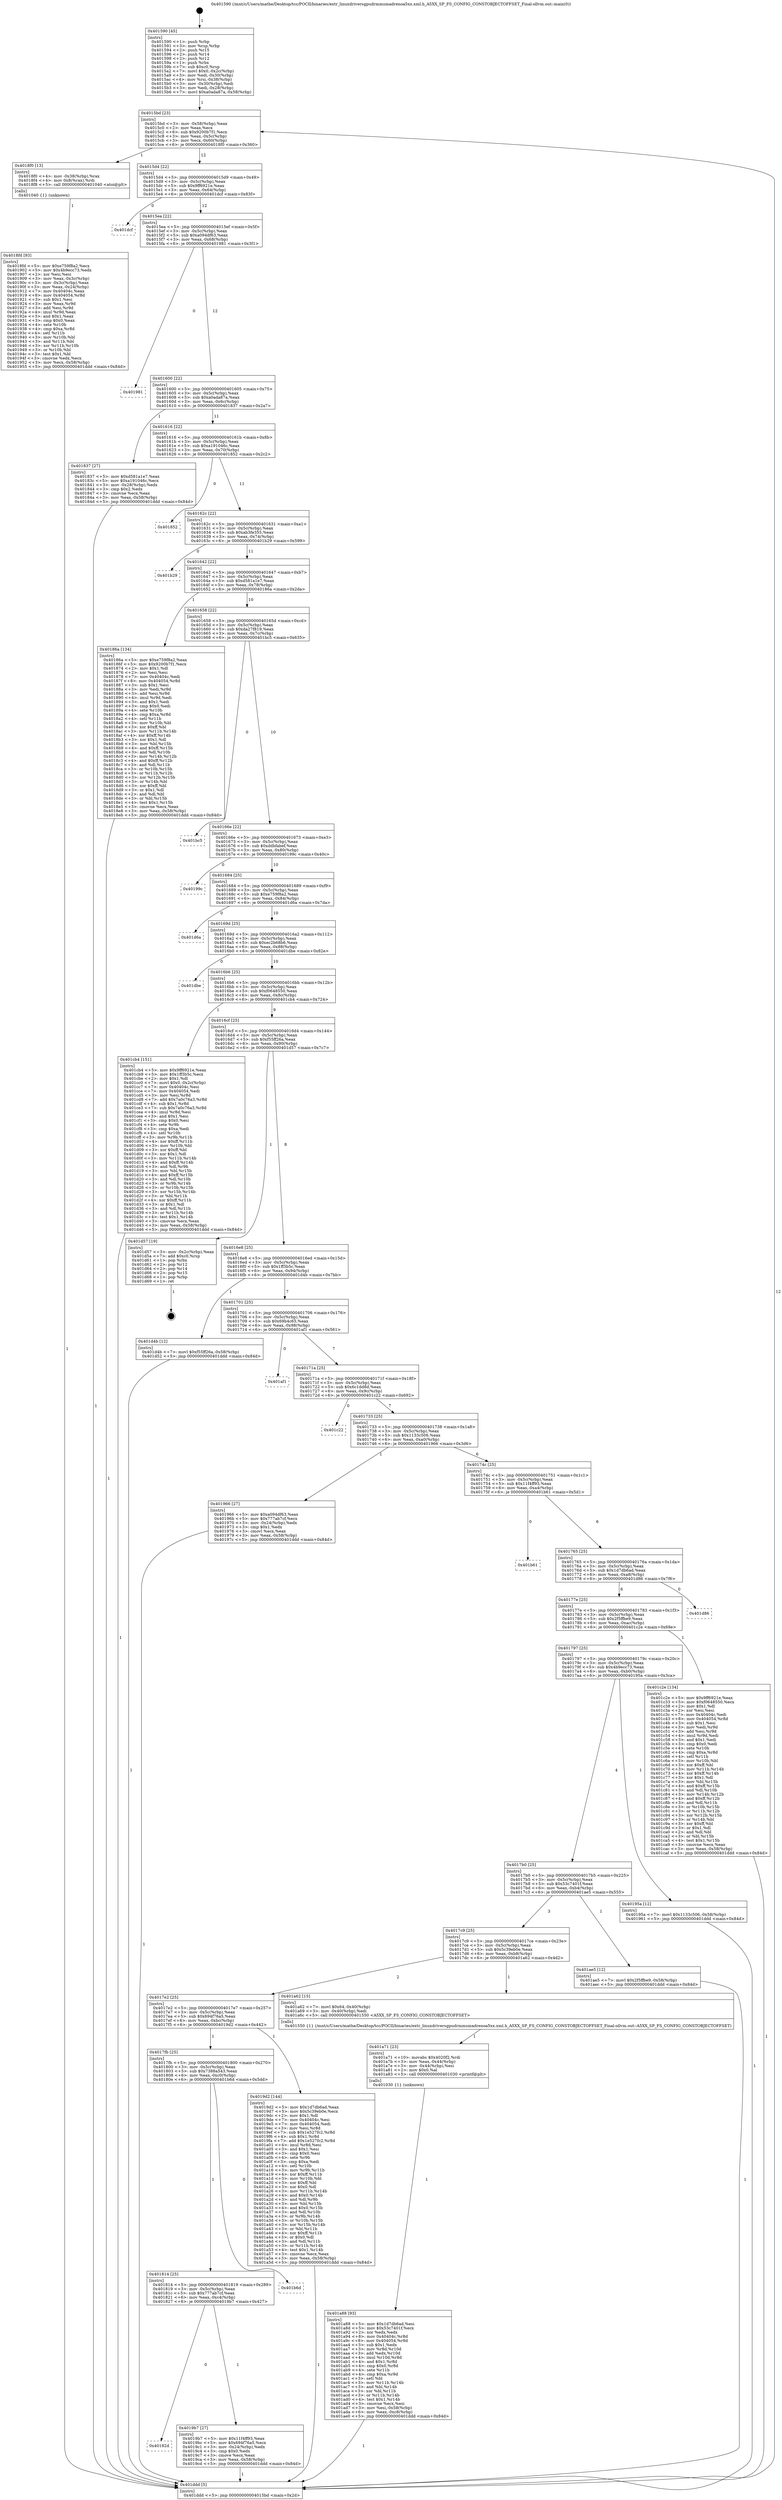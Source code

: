 digraph "0x401590" {
  label = "0x401590 (/mnt/c/Users/mathe/Desktop/tcc/POCII/binaries/extr_linuxdriversgpudrmmsmadrenoa5xx.xml.h_A5XX_SP_FS_CONFIG_CONSTOBJECTOFFSET_Final-ollvm.out::main(0))"
  labelloc = "t"
  node[shape=record]

  Entry [label="",width=0.3,height=0.3,shape=circle,fillcolor=black,style=filled]
  "0x4015bd" [label="{
     0x4015bd [23]\l
     | [instrs]\l
     &nbsp;&nbsp;0x4015bd \<+3\>: mov -0x58(%rbp),%eax\l
     &nbsp;&nbsp;0x4015c0 \<+2\>: mov %eax,%ecx\l
     &nbsp;&nbsp;0x4015c2 \<+6\>: sub $0x9200b7f1,%ecx\l
     &nbsp;&nbsp;0x4015c8 \<+3\>: mov %eax,-0x5c(%rbp)\l
     &nbsp;&nbsp;0x4015cb \<+3\>: mov %ecx,-0x60(%rbp)\l
     &nbsp;&nbsp;0x4015ce \<+6\>: je 00000000004018f0 \<main+0x360\>\l
  }"]
  "0x4018f0" [label="{
     0x4018f0 [13]\l
     | [instrs]\l
     &nbsp;&nbsp;0x4018f0 \<+4\>: mov -0x38(%rbp),%rax\l
     &nbsp;&nbsp;0x4018f4 \<+4\>: mov 0x8(%rax),%rdi\l
     &nbsp;&nbsp;0x4018f8 \<+5\>: call 0000000000401040 \<atoi@plt\>\l
     | [calls]\l
     &nbsp;&nbsp;0x401040 \{1\} (unknown)\l
  }"]
  "0x4015d4" [label="{
     0x4015d4 [22]\l
     | [instrs]\l
     &nbsp;&nbsp;0x4015d4 \<+5\>: jmp 00000000004015d9 \<main+0x49\>\l
     &nbsp;&nbsp;0x4015d9 \<+3\>: mov -0x5c(%rbp),%eax\l
     &nbsp;&nbsp;0x4015dc \<+5\>: sub $0x9ff6921e,%eax\l
     &nbsp;&nbsp;0x4015e1 \<+3\>: mov %eax,-0x64(%rbp)\l
     &nbsp;&nbsp;0x4015e4 \<+6\>: je 0000000000401dcf \<main+0x83f\>\l
  }"]
  Exit [label="",width=0.3,height=0.3,shape=circle,fillcolor=black,style=filled,peripheries=2]
  "0x401dcf" [label="{
     0x401dcf\l
  }", style=dashed]
  "0x4015ea" [label="{
     0x4015ea [22]\l
     | [instrs]\l
     &nbsp;&nbsp;0x4015ea \<+5\>: jmp 00000000004015ef \<main+0x5f\>\l
     &nbsp;&nbsp;0x4015ef \<+3\>: mov -0x5c(%rbp),%eax\l
     &nbsp;&nbsp;0x4015f2 \<+5\>: sub $0xa094df63,%eax\l
     &nbsp;&nbsp;0x4015f7 \<+3\>: mov %eax,-0x68(%rbp)\l
     &nbsp;&nbsp;0x4015fa \<+6\>: je 0000000000401981 \<main+0x3f1\>\l
  }"]
  "0x401a88" [label="{
     0x401a88 [93]\l
     | [instrs]\l
     &nbsp;&nbsp;0x401a88 \<+5\>: mov $0x1d7db6ad,%esi\l
     &nbsp;&nbsp;0x401a8d \<+5\>: mov $0x53c7401f,%ecx\l
     &nbsp;&nbsp;0x401a92 \<+2\>: xor %edx,%edx\l
     &nbsp;&nbsp;0x401a94 \<+8\>: mov 0x40404c,%r8d\l
     &nbsp;&nbsp;0x401a9c \<+8\>: mov 0x404054,%r9d\l
     &nbsp;&nbsp;0x401aa4 \<+3\>: sub $0x1,%edx\l
     &nbsp;&nbsp;0x401aa7 \<+3\>: mov %r8d,%r10d\l
     &nbsp;&nbsp;0x401aaa \<+3\>: add %edx,%r10d\l
     &nbsp;&nbsp;0x401aad \<+4\>: imul %r10d,%r8d\l
     &nbsp;&nbsp;0x401ab1 \<+4\>: and $0x1,%r8d\l
     &nbsp;&nbsp;0x401ab5 \<+4\>: cmp $0x0,%r8d\l
     &nbsp;&nbsp;0x401ab9 \<+4\>: sete %r11b\l
     &nbsp;&nbsp;0x401abd \<+4\>: cmp $0xa,%r9d\l
     &nbsp;&nbsp;0x401ac1 \<+3\>: setl %bl\l
     &nbsp;&nbsp;0x401ac4 \<+3\>: mov %r11b,%r14b\l
     &nbsp;&nbsp;0x401ac7 \<+3\>: and %bl,%r14b\l
     &nbsp;&nbsp;0x401aca \<+3\>: xor %bl,%r11b\l
     &nbsp;&nbsp;0x401acd \<+3\>: or %r11b,%r14b\l
     &nbsp;&nbsp;0x401ad0 \<+4\>: test $0x1,%r14b\l
     &nbsp;&nbsp;0x401ad4 \<+3\>: cmovne %ecx,%esi\l
     &nbsp;&nbsp;0x401ad7 \<+3\>: mov %esi,-0x58(%rbp)\l
     &nbsp;&nbsp;0x401ada \<+6\>: mov %eax,-0xc8(%rbp)\l
     &nbsp;&nbsp;0x401ae0 \<+5\>: jmp 0000000000401ddd \<main+0x84d\>\l
  }"]
  "0x401981" [label="{
     0x401981\l
  }", style=dashed]
  "0x401600" [label="{
     0x401600 [22]\l
     | [instrs]\l
     &nbsp;&nbsp;0x401600 \<+5\>: jmp 0000000000401605 \<main+0x75\>\l
     &nbsp;&nbsp;0x401605 \<+3\>: mov -0x5c(%rbp),%eax\l
     &nbsp;&nbsp;0x401608 \<+5\>: sub $0xa0ada87a,%eax\l
     &nbsp;&nbsp;0x40160d \<+3\>: mov %eax,-0x6c(%rbp)\l
     &nbsp;&nbsp;0x401610 \<+6\>: je 0000000000401837 \<main+0x2a7\>\l
  }"]
  "0x401a71" [label="{
     0x401a71 [23]\l
     | [instrs]\l
     &nbsp;&nbsp;0x401a71 \<+10\>: movabs $0x4020f2,%rdi\l
     &nbsp;&nbsp;0x401a7b \<+3\>: mov %eax,-0x44(%rbp)\l
     &nbsp;&nbsp;0x401a7e \<+3\>: mov -0x44(%rbp),%esi\l
     &nbsp;&nbsp;0x401a81 \<+2\>: mov $0x0,%al\l
     &nbsp;&nbsp;0x401a83 \<+5\>: call 0000000000401030 \<printf@plt\>\l
     | [calls]\l
     &nbsp;&nbsp;0x401030 \{1\} (unknown)\l
  }"]
  "0x401837" [label="{
     0x401837 [27]\l
     | [instrs]\l
     &nbsp;&nbsp;0x401837 \<+5\>: mov $0xd581a1e7,%eax\l
     &nbsp;&nbsp;0x40183c \<+5\>: mov $0xa191046c,%ecx\l
     &nbsp;&nbsp;0x401841 \<+3\>: mov -0x28(%rbp),%edx\l
     &nbsp;&nbsp;0x401844 \<+3\>: cmp $0x2,%edx\l
     &nbsp;&nbsp;0x401847 \<+3\>: cmovne %ecx,%eax\l
     &nbsp;&nbsp;0x40184a \<+3\>: mov %eax,-0x58(%rbp)\l
     &nbsp;&nbsp;0x40184d \<+5\>: jmp 0000000000401ddd \<main+0x84d\>\l
  }"]
  "0x401616" [label="{
     0x401616 [22]\l
     | [instrs]\l
     &nbsp;&nbsp;0x401616 \<+5\>: jmp 000000000040161b \<main+0x8b\>\l
     &nbsp;&nbsp;0x40161b \<+3\>: mov -0x5c(%rbp),%eax\l
     &nbsp;&nbsp;0x40161e \<+5\>: sub $0xa191046c,%eax\l
     &nbsp;&nbsp;0x401623 \<+3\>: mov %eax,-0x70(%rbp)\l
     &nbsp;&nbsp;0x401626 \<+6\>: je 0000000000401852 \<main+0x2c2\>\l
  }"]
  "0x401ddd" [label="{
     0x401ddd [5]\l
     | [instrs]\l
     &nbsp;&nbsp;0x401ddd \<+5\>: jmp 00000000004015bd \<main+0x2d\>\l
  }"]
  "0x401590" [label="{
     0x401590 [45]\l
     | [instrs]\l
     &nbsp;&nbsp;0x401590 \<+1\>: push %rbp\l
     &nbsp;&nbsp;0x401591 \<+3\>: mov %rsp,%rbp\l
     &nbsp;&nbsp;0x401594 \<+2\>: push %r15\l
     &nbsp;&nbsp;0x401596 \<+2\>: push %r14\l
     &nbsp;&nbsp;0x401598 \<+2\>: push %r12\l
     &nbsp;&nbsp;0x40159a \<+1\>: push %rbx\l
     &nbsp;&nbsp;0x40159b \<+7\>: sub $0xc0,%rsp\l
     &nbsp;&nbsp;0x4015a2 \<+7\>: movl $0x0,-0x2c(%rbp)\l
     &nbsp;&nbsp;0x4015a9 \<+3\>: mov %edi,-0x30(%rbp)\l
     &nbsp;&nbsp;0x4015ac \<+4\>: mov %rsi,-0x38(%rbp)\l
     &nbsp;&nbsp;0x4015b0 \<+3\>: mov -0x30(%rbp),%edi\l
     &nbsp;&nbsp;0x4015b3 \<+3\>: mov %edi,-0x28(%rbp)\l
     &nbsp;&nbsp;0x4015b6 \<+7\>: movl $0xa0ada87a,-0x58(%rbp)\l
  }"]
  "0x40182d" [label="{
     0x40182d\l
  }", style=dashed]
  "0x401852" [label="{
     0x401852\l
  }", style=dashed]
  "0x40162c" [label="{
     0x40162c [22]\l
     | [instrs]\l
     &nbsp;&nbsp;0x40162c \<+5\>: jmp 0000000000401631 \<main+0xa1\>\l
     &nbsp;&nbsp;0x401631 \<+3\>: mov -0x5c(%rbp),%eax\l
     &nbsp;&nbsp;0x401634 \<+5\>: sub $0xab3fe355,%eax\l
     &nbsp;&nbsp;0x401639 \<+3\>: mov %eax,-0x74(%rbp)\l
     &nbsp;&nbsp;0x40163c \<+6\>: je 0000000000401b29 \<main+0x599\>\l
  }"]
  "0x4019b7" [label="{
     0x4019b7 [27]\l
     | [instrs]\l
     &nbsp;&nbsp;0x4019b7 \<+5\>: mov $0x11f4ff93,%eax\l
     &nbsp;&nbsp;0x4019bc \<+5\>: mov $0x694f76a5,%ecx\l
     &nbsp;&nbsp;0x4019c1 \<+3\>: mov -0x24(%rbp),%edx\l
     &nbsp;&nbsp;0x4019c4 \<+3\>: cmp $0x0,%edx\l
     &nbsp;&nbsp;0x4019c7 \<+3\>: cmove %ecx,%eax\l
     &nbsp;&nbsp;0x4019ca \<+3\>: mov %eax,-0x58(%rbp)\l
     &nbsp;&nbsp;0x4019cd \<+5\>: jmp 0000000000401ddd \<main+0x84d\>\l
  }"]
  "0x401b29" [label="{
     0x401b29\l
  }", style=dashed]
  "0x401642" [label="{
     0x401642 [22]\l
     | [instrs]\l
     &nbsp;&nbsp;0x401642 \<+5\>: jmp 0000000000401647 \<main+0xb7\>\l
     &nbsp;&nbsp;0x401647 \<+3\>: mov -0x5c(%rbp),%eax\l
     &nbsp;&nbsp;0x40164a \<+5\>: sub $0xd581a1e7,%eax\l
     &nbsp;&nbsp;0x40164f \<+3\>: mov %eax,-0x78(%rbp)\l
     &nbsp;&nbsp;0x401652 \<+6\>: je 000000000040186a \<main+0x2da\>\l
  }"]
  "0x401814" [label="{
     0x401814 [25]\l
     | [instrs]\l
     &nbsp;&nbsp;0x401814 \<+5\>: jmp 0000000000401819 \<main+0x289\>\l
     &nbsp;&nbsp;0x401819 \<+3\>: mov -0x5c(%rbp),%eax\l
     &nbsp;&nbsp;0x40181c \<+5\>: sub $0x777ab7cf,%eax\l
     &nbsp;&nbsp;0x401821 \<+6\>: mov %eax,-0xc4(%rbp)\l
     &nbsp;&nbsp;0x401827 \<+6\>: je 00000000004019b7 \<main+0x427\>\l
  }"]
  "0x40186a" [label="{
     0x40186a [134]\l
     | [instrs]\l
     &nbsp;&nbsp;0x40186a \<+5\>: mov $0xe759f8a2,%eax\l
     &nbsp;&nbsp;0x40186f \<+5\>: mov $0x9200b7f1,%ecx\l
     &nbsp;&nbsp;0x401874 \<+2\>: mov $0x1,%dl\l
     &nbsp;&nbsp;0x401876 \<+2\>: xor %esi,%esi\l
     &nbsp;&nbsp;0x401878 \<+7\>: mov 0x40404c,%edi\l
     &nbsp;&nbsp;0x40187f \<+8\>: mov 0x404054,%r8d\l
     &nbsp;&nbsp;0x401887 \<+3\>: sub $0x1,%esi\l
     &nbsp;&nbsp;0x40188a \<+3\>: mov %edi,%r9d\l
     &nbsp;&nbsp;0x40188d \<+3\>: add %esi,%r9d\l
     &nbsp;&nbsp;0x401890 \<+4\>: imul %r9d,%edi\l
     &nbsp;&nbsp;0x401894 \<+3\>: and $0x1,%edi\l
     &nbsp;&nbsp;0x401897 \<+3\>: cmp $0x0,%edi\l
     &nbsp;&nbsp;0x40189a \<+4\>: sete %r10b\l
     &nbsp;&nbsp;0x40189e \<+4\>: cmp $0xa,%r8d\l
     &nbsp;&nbsp;0x4018a2 \<+4\>: setl %r11b\l
     &nbsp;&nbsp;0x4018a6 \<+3\>: mov %r10b,%bl\l
     &nbsp;&nbsp;0x4018a9 \<+3\>: xor $0xff,%bl\l
     &nbsp;&nbsp;0x4018ac \<+3\>: mov %r11b,%r14b\l
     &nbsp;&nbsp;0x4018af \<+4\>: xor $0xff,%r14b\l
     &nbsp;&nbsp;0x4018b3 \<+3\>: xor $0x1,%dl\l
     &nbsp;&nbsp;0x4018b6 \<+3\>: mov %bl,%r15b\l
     &nbsp;&nbsp;0x4018b9 \<+4\>: and $0xff,%r15b\l
     &nbsp;&nbsp;0x4018bd \<+3\>: and %dl,%r10b\l
     &nbsp;&nbsp;0x4018c0 \<+3\>: mov %r14b,%r12b\l
     &nbsp;&nbsp;0x4018c3 \<+4\>: and $0xff,%r12b\l
     &nbsp;&nbsp;0x4018c7 \<+3\>: and %dl,%r11b\l
     &nbsp;&nbsp;0x4018ca \<+3\>: or %r10b,%r15b\l
     &nbsp;&nbsp;0x4018cd \<+3\>: or %r11b,%r12b\l
     &nbsp;&nbsp;0x4018d0 \<+3\>: xor %r12b,%r15b\l
     &nbsp;&nbsp;0x4018d3 \<+3\>: or %r14b,%bl\l
     &nbsp;&nbsp;0x4018d6 \<+3\>: xor $0xff,%bl\l
     &nbsp;&nbsp;0x4018d9 \<+3\>: or $0x1,%dl\l
     &nbsp;&nbsp;0x4018dc \<+2\>: and %dl,%bl\l
     &nbsp;&nbsp;0x4018de \<+3\>: or %bl,%r15b\l
     &nbsp;&nbsp;0x4018e1 \<+4\>: test $0x1,%r15b\l
     &nbsp;&nbsp;0x4018e5 \<+3\>: cmovne %ecx,%eax\l
     &nbsp;&nbsp;0x4018e8 \<+3\>: mov %eax,-0x58(%rbp)\l
     &nbsp;&nbsp;0x4018eb \<+5\>: jmp 0000000000401ddd \<main+0x84d\>\l
  }"]
  "0x401658" [label="{
     0x401658 [22]\l
     | [instrs]\l
     &nbsp;&nbsp;0x401658 \<+5\>: jmp 000000000040165d \<main+0xcd\>\l
     &nbsp;&nbsp;0x40165d \<+3\>: mov -0x5c(%rbp),%eax\l
     &nbsp;&nbsp;0x401660 \<+5\>: sub $0xda27f819,%eax\l
     &nbsp;&nbsp;0x401665 \<+3\>: mov %eax,-0x7c(%rbp)\l
     &nbsp;&nbsp;0x401668 \<+6\>: je 0000000000401bc5 \<main+0x635\>\l
  }"]
  "0x4018fd" [label="{
     0x4018fd [93]\l
     | [instrs]\l
     &nbsp;&nbsp;0x4018fd \<+5\>: mov $0xe759f8a2,%ecx\l
     &nbsp;&nbsp;0x401902 \<+5\>: mov $0x4b9ecc73,%edx\l
     &nbsp;&nbsp;0x401907 \<+2\>: xor %esi,%esi\l
     &nbsp;&nbsp;0x401909 \<+3\>: mov %eax,-0x3c(%rbp)\l
     &nbsp;&nbsp;0x40190c \<+3\>: mov -0x3c(%rbp),%eax\l
     &nbsp;&nbsp;0x40190f \<+3\>: mov %eax,-0x24(%rbp)\l
     &nbsp;&nbsp;0x401912 \<+7\>: mov 0x40404c,%eax\l
     &nbsp;&nbsp;0x401919 \<+8\>: mov 0x404054,%r8d\l
     &nbsp;&nbsp;0x401921 \<+3\>: sub $0x1,%esi\l
     &nbsp;&nbsp;0x401924 \<+3\>: mov %eax,%r9d\l
     &nbsp;&nbsp;0x401927 \<+3\>: add %esi,%r9d\l
     &nbsp;&nbsp;0x40192a \<+4\>: imul %r9d,%eax\l
     &nbsp;&nbsp;0x40192e \<+3\>: and $0x1,%eax\l
     &nbsp;&nbsp;0x401931 \<+3\>: cmp $0x0,%eax\l
     &nbsp;&nbsp;0x401934 \<+4\>: sete %r10b\l
     &nbsp;&nbsp;0x401938 \<+4\>: cmp $0xa,%r8d\l
     &nbsp;&nbsp;0x40193c \<+4\>: setl %r11b\l
     &nbsp;&nbsp;0x401940 \<+3\>: mov %r10b,%bl\l
     &nbsp;&nbsp;0x401943 \<+3\>: and %r11b,%bl\l
     &nbsp;&nbsp;0x401946 \<+3\>: xor %r11b,%r10b\l
     &nbsp;&nbsp;0x401949 \<+3\>: or %r10b,%bl\l
     &nbsp;&nbsp;0x40194c \<+3\>: test $0x1,%bl\l
     &nbsp;&nbsp;0x40194f \<+3\>: cmovne %edx,%ecx\l
     &nbsp;&nbsp;0x401952 \<+3\>: mov %ecx,-0x58(%rbp)\l
     &nbsp;&nbsp;0x401955 \<+5\>: jmp 0000000000401ddd \<main+0x84d\>\l
  }"]
  "0x401b6d" [label="{
     0x401b6d\l
  }", style=dashed]
  "0x401bc5" [label="{
     0x401bc5\l
  }", style=dashed]
  "0x40166e" [label="{
     0x40166e [22]\l
     | [instrs]\l
     &nbsp;&nbsp;0x40166e \<+5\>: jmp 0000000000401673 \<main+0xe3\>\l
     &nbsp;&nbsp;0x401673 \<+3\>: mov -0x5c(%rbp),%eax\l
     &nbsp;&nbsp;0x401676 \<+5\>: sub $0xddbfabef,%eax\l
     &nbsp;&nbsp;0x40167b \<+3\>: mov %eax,-0x80(%rbp)\l
     &nbsp;&nbsp;0x40167e \<+6\>: je 000000000040199c \<main+0x40c\>\l
  }"]
  "0x4017fb" [label="{
     0x4017fb [25]\l
     | [instrs]\l
     &nbsp;&nbsp;0x4017fb \<+5\>: jmp 0000000000401800 \<main+0x270\>\l
     &nbsp;&nbsp;0x401800 \<+3\>: mov -0x5c(%rbp),%eax\l
     &nbsp;&nbsp;0x401803 \<+5\>: sub $0x7388a543,%eax\l
     &nbsp;&nbsp;0x401808 \<+6\>: mov %eax,-0xc0(%rbp)\l
     &nbsp;&nbsp;0x40180e \<+6\>: je 0000000000401b6d \<main+0x5dd\>\l
  }"]
  "0x40199c" [label="{
     0x40199c\l
  }", style=dashed]
  "0x401684" [label="{
     0x401684 [25]\l
     | [instrs]\l
     &nbsp;&nbsp;0x401684 \<+5\>: jmp 0000000000401689 \<main+0xf9\>\l
     &nbsp;&nbsp;0x401689 \<+3\>: mov -0x5c(%rbp),%eax\l
     &nbsp;&nbsp;0x40168c \<+5\>: sub $0xe759f8a2,%eax\l
     &nbsp;&nbsp;0x401691 \<+6\>: mov %eax,-0x84(%rbp)\l
     &nbsp;&nbsp;0x401697 \<+6\>: je 0000000000401d6a \<main+0x7da\>\l
  }"]
  "0x4019d2" [label="{
     0x4019d2 [144]\l
     | [instrs]\l
     &nbsp;&nbsp;0x4019d2 \<+5\>: mov $0x1d7db6ad,%eax\l
     &nbsp;&nbsp;0x4019d7 \<+5\>: mov $0x5c39eb0e,%ecx\l
     &nbsp;&nbsp;0x4019dc \<+2\>: mov $0x1,%dl\l
     &nbsp;&nbsp;0x4019de \<+7\>: mov 0x40404c,%esi\l
     &nbsp;&nbsp;0x4019e5 \<+7\>: mov 0x404054,%edi\l
     &nbsp;&nbsp;0x4019ec \<+3\>: mov %esi,%r8d\l
     &nbsp;&nbsp;0x4019ef \<+7\>: sub $0x1e527fc2,%r8d\l
     &nbsp;&nbsp;0x4019f6 \<+4\>: sub $0x1,%r8d\l
     &nbsp;&nbsp;0x4019fa \<+7\>: add $0x1e527fc2,%r8d\l
     &nbsp;&nbsp;0x401a01 \<+4\>: imul %r8d,%esi\l
     &nbsp;&nbsp;0x401a05 \<+3\>: and $0x1,%esi\l
     &nbsp;&nbsp;0x401a08 \<+3\>: cmp $0x0,%esi\l
     &nbsp;&nbsp;0x401a0b \<+4\>: sete %r9b\l
     &nbsp;&nbsp;0x401a0f \<+3\>: cmp $0xa,%edi\l
     &nbsp;&nbsp;0x401a12 \<+4\>: setl %r10b\l
     &nbsp;&nbsp;0x401a16 \<+3\>: mov %r9b,%r11b\l
     &nbsp;&nbsp;0x401a19 \<+4\>: xor $0xff,%r11b\l
     &nbsp;&nbsp;0x401a1d \<+3\>: mov %r10b,%bl\l
     &nbsp;&nbsp;0x401a20 \<+3\>: xor $0xff,%bl\l
     &nbsp;&nbsp;0x401a23 \<+3\>: xor $0x0,%dl\l
     &nbsp;&nbsp;0x401a26 \<+3\>: mov %r11b,%r14b\l
     &nbsp;&nbsp;0x401a29 \<+4\>: and $0x0,%r14b\l
     &nbsp;&nbsp;0x401a2d \<+3\>: and %dl,%r9b\l
     &nbsp;&nbsp;0x401a30 \<+3\>: mov %bl,%r15b\l
     &nbsp;&nbsp;0x401a33 \<+4\>: and $0x0,%r15b\l
     &nbsp;&nbsp;0x401a37 \<+3\>: and %dl,%r10b\l
     &nbsp;&nbsp;0x401a3a \<+3\>: or %r9b,%r14b\l
     &nbsp;&nbsp;0x401a3d \<+3\>: or %r10b,%r15b\l
     &nbsp;&nbsp;0x401a40 \<+3\>: xor %r15b,%r14b\l
     &nbsp;&nbsp;0x401a43 \<+3\>: or %bl,%r11b\l
     &nbsp;&nbsp;0x401a46 \<+4\>: xor $0xff,%r11b\l
     &nbsp;&nbsp;0x401a4a \<+3\>: or $0x0,%dl\l
     &nbsp;&nbsp;0x401a4d \<+3\>: and %dl,%r11b\l
     &nbsp;&nbsp;0x401a50 \<+3\>: or %r11b,%r14b\l
     &nbsp;&nbsp;0x401a53 \<+4\>: test $0x1,%r14b\l
     &nbsp;&nbsp;0x401a57 \<+3\>: cmovne %ecx,%eax\l
     &nbsp;&nbsp;0x401a5a \<+3\>: mov %eax,-0x58(%rbp)\l
     &nbsp;&nbsp;0x401a5d \<+5\>: jmp 0000000000401ddd \<main+0x84d\>\l
  }"]
  "0x401d6a" [label="{
     0x401d6a\l
  }", style=dashed]
  "0x40169d" [label="{
     0x40169d [25]\l
     | [instrs]\l
     &nbsp;&nbsp;0x40169d \<+5\>: jmp 00000000004016a2 \<main+0x112\>\l
     &nbsp;&nbsp;0x4016a2 \<+3\>: mov -0x5c(%rbp),%eax\l
     &nbsp;&nbsp;0x4016a5 \<+5\>: sub $0xec2b68b6,%eax\l
     &nbsp;&nbsp;0x4016aa \<+6\>: mov %eax,-0x88(%rbp)\l
     &nbsp;&nbsp;0x4016b0 \<+6\>: je 0000000000401dbe \<main+0x82e\>\l
  }"]
  "0x4017e2" [label="{
     0x4017e2 [25]\l
     | [instrs]\l
     &nbsp;&nbsp;0x4017e2 \<+5\>: jmp 00000000004017e7 \<main+0x257\>\l
     &nbsp;&nbsp;0x4017e7 \<+3\>: mov -0x5c(%rbp),%eax\l
     &nbsp;&nbsp;0x4017ea \<+5\>: sub $0x694f76a5,%eax\l
     &nbsp;&nbsp;0x4017ef \<+6\>: mov %eax,-0xbc(%rbp)\l
     &nbsp;&nbsp;0x4017f5 \<+6\>: je 00000000004019d2 \<main+0x442\>\l
  }"]
  "0x401dbe" [label="{
     0x401dbe\l
  }", style=dashed]
  "0x4016b6" [label="{
     0x4016b6 [25]\l
     | [instrs]\l
     &nbsp;&nbsp;0x4016b6 \<+5\>: jmp 00000000004016bb \<main+0x12b\>\l
     &nbsp;&nbsp;0x4016bb \<+3\>: mov -0x5c(%rbp),%eax\l
     &nbsp;&nbsp;0x4016be \<+5\>: sub $0xf0648550,%eax\l
     &nbsp;&nbsp;0x4016c3 \<+6\>: mov %eax,-0x8c(%rbp)\l
     &nbsp;&nbsp;0x4016c9 \<+6\>: je 0000000000401cb4 \<main+0x724\>\l
  }"]
  "0x401a62" [label="{
     0x401a62 [15]\l
     | [instrs]\l
     &nbsp;&nbsp;0x401a62 \<+7\>: movl $0x64,-0x40(%rbp)\l
     &nbsp;&nbsp;0x401a69 \<+3\>: mov -0x40(%rbp),%edi\l
     &nbsp;&nbsp;0x401a6c \<+5\>: call 0000000000401550 \<A5XX_SP_FS_CONFIG_CONSTOBJECTOFFSET\>\l
     | [calls]\l
     &nbsp;&nbsp;0x401550 \{1\} (/mnt/c/Users/mathe/Desktop/tcc/POCII/binaries/extr_linuxdriversgpudrmmsmadrenoa5xx.xml.h_A5XX_SP_FS_CONFIG_CONSTOBJECTOFFSET_Final-ollvm.out::A5XX_SP_FS_CONFIG_CONSTOBJECTOFFSET)\l
  }"]
  "0x401cb4" [label="{
     0x401cb4 [151]\l
     | [instrs]\l
     &nbsp;&nbsp;0x401cb4 \<+5\>: mov $0x9ff6921e,%eax\l
     &nbsp;&nbsp;0x401cb9 \<+5\>: mov $0x1ff3b5c,%ecx\l
     &nbsp;&nbsp;0x401cbe \<+2\>: mov $0x1,%dl\l
     &nbsp;&nbsp;0x401cc0 \<+7\>: movl $0x0,-0x2c(%rbp)\l
     &nbsp;&nbsp;0x401cc7 \<+7\>: mov 0x40404c,%esi\l
     &nbsp;&nbsp;0x401cce \<+7\>: mov 0x404054,%edi\l
     &nbsp;&nbsp;0x401cd5 \<+3\>: mov %esi,%r8d\l
     &nbsp;&nbsp;0x401cd8 \<+7\>: add $0x7a0c76a3,%r8d\l
     &nbsp;&nbsp;0x401cdf \<+4\>: sub $0x1,%r8d\l
     &nbsp;&nbsp;0x401ce3 \<+7\>: sub $0x7a0c76a3,%r8d\l
     &nbsp;&nbsp;0x401cea \<+4\>: imul %r8d,%esi\l
     &nbsp;&nbsp;0x401cee \<+3\>: and $0x1,%esi\l
     &nbsp;&nbsp;0x401cf1 \<+3\>: cmp $0x0,%esi\l
     &nbsp;&nbsp;0x401cf4 \<+4\>: sete %r9b\l
     &nbsp;&nbsp;0x401cf8 \<+3\>: cmp $0xa,%edi\l
     &nbsp;&nbsp;0x401cfb \<+4\>: setl %r10b\l
     &nbsp;&nbsp;0x401cff \<+3\>: mov %r9b,%r11b\l
     &nbsp;&nbsp;0x401d02 \<+4\>: xor $0xff,%r11b\l
     &nbsp;&nbsp;0x401d06 \<+3\>: mov %r10b,%bl\l
     &nbsp;&nbsp;0x401d09 \<+3\>: xor $0xff,%bl\l
     &nbsp;&nbsp;0x401d0c \<+3\>: xor $0x1,%dl\l
     &nbsp;&nbsp;0x401d0f \<+3\>: mov %r11b,%r14b\l
     &nbsp;&nbsp;0x401d12 \<+4\>: and $0xff,%r14b\l
     &nbsp;&nbsp;0x401d16 \<+3\>: and %dl,%r9b\l
     &nbsp;&nbsp;0x401d19 \<+3\>: mov %bl,%r15b\l
     &nbsp;&nbsp;0x401d1c \<+4\>: and $0xff,%r15b\l
     &nbsp;&nbsp;0x401d20 \<+3\>: and %dl,%r10b\l
     &nbsp;&nbsp;0x401d23 \<+3\>: or %r9b,%r14b\l
     &nbsp;&nbsp;0x401d26 \<+3\>: or %r10b,%r15b\l
     &nbsp;&nbsp;0x401d29 \<+3\>: xor %r15b,%r14b\l
     &nbsp;&nbsp;0x401d2c \<+3\>: or %bl,%r11b\l
     &nbsp;&nbsp;0x401d2f \<+4\>: xor $0xff,%r11b\l
     &nbsp;&nbsp;0x401d33 \<+3\>: or $0x1,%dl\l
     &nbsp;&nbsp;0x401d36 \<+3\>: and %dl,%r11b\l
     &nbsp;&nbsp;0x401d39 \<+3\>: or %r11b,%r14b\l
     &nbsp;&nbsp;0x401d3c \<+4\>: test $0x1,%r14b\l
     &nbsp;&nbsp;0x401d40 \<+3\>: cmovne %ecx,%eax\l
     &nbsp;&nbsp;0x401d43 \<+3\>: mov %eax,-0x58(%rbp)\l
     &nbsp;&nbsp;0x401d46 \<+5\>: jmp 0000000000401ddd \<main+0x84d\>\l
  }"]
  "0x4016cf" [label="{
     0x4016cf [25]\l
     | [instrs]\l
     &nbsp;&nbsp;0x4016cf \<+5\>: jmp 00000000004016d4 \<main+0x144\>\l
     &nbsp;&nbsp;0x4016d4 \<+3\>: mov -0x5c(%rbp),%eax\l
     &nbsp;&nbsp;0x4016d7 \<+5\>: sub $0xf55ff26a,%eax\l
     &nbsp;&nbsp;0x4016dc \<+6\>: mov %eax,-0x90(%rbp)\l
     &nbsp;&nbsp;0x4016e2 \<+6\>: je 0000000000401d57 \<main+0x7c7\>\l
  }"]
  "0x4017c9" [label="{
     0x4017c9 [25]\l
     | [instrs]\l
     &nbsp;&nbsp;0x4017c9 \<+5\>: jmp 00000000004017ce \<main+0x23e\>\l
     &nbsp;&nbsp;0x4017ce \<+3\>: mov -0x5c(%rbp),%eax\l
     &nbsp;&nbsp;0x4017d1 \<+5\>: sub $0x5c39eb0e,%eax\l
     &nbsp;&nbsp;0x4017d6 \<+6\>: mov %eax,-0xb8(%rbp)\l
     &nbsp;&nbsp;0x4017dc \<+6\>: je 0000000000401a62 \<main+0x4d2\>\l
  }"]
  "0x401d57" [label="{
     0x401d57 [19]\l
     | [instrs]\l
     &nbsp;&nbsp;0x401d57 \<+3\>: mov -0x2c(%rbp),%eax\l
     &nbsp;&nbsp;0x401d5a \<+7\>: add $0xc0,%rsp\l
     &nbsp;&nbsp;0x401d61 \<+1\>: pop %rbx\l
     &nbsp;&nbsp;0x401d62 \<+2\>: pop %r12\l
     &nbsp;&nbsp;0x401d64 \<+2\>: pop %r14\l
     &nbsp;&nbsp;0x401d66 \<+2\>: pop %r15\l
     &nbsp;&nbsp;0x401d68 \<+1\>: pop %rbp\l
     &nbsp;&nbsp;0x401d69 \<+1\>: ret\l
  }"]
  "0x4016e8" [label="{
     0x4016e8 [25]\l
     | [instrs]\l
     &nbsp;&nbsp;0x4016e8 \<+5\>: jmp 00000000004016ed \<main+0x15d\>\l
     &nbsp;&nbsp;0x4016ed \<+3\>: mov -0x5c(%rbp),%eax\l
     &nbsp;&nbsp;0x4016f0 \<+5\>: sub $0x1ff3b5c,%eax\l
     &nbsp;&nbsp;0x4016f5 \<+6\>: mov %eax,-0x94(%rbp)\l
     &nbsp;&nbsp;0x4016fb \<+6\>: je 0000000000401d4b \<main+0x7bb\>\l
  }"]
  "0x401ae5" [label="{
     0x401ae5 [12]\l
     | [instrs]\l
     &nbsp;&nbsp;0x401ae5 \<+7\>: movl $0x2f5ffbe9,-0x58(%rbp)\l
     &nbsp;&nbsp;0x401aec \<+5\>: jmp 0000000000401ddd \<main+0x84d\>\l
  }"]
  "0x401d4b" [label="{
     0x401d4b [12]\l
     | [instrs]\l
     &nbsp;&nbsp;0x401d4b \<+7\>: movl $0xf55ff26a,-0x58(%rbp)\l
     &nbsp;&nbsp;0x401d52 \<+5\>: jmp 0000000000401ddd \<main+0x84d\>\l
  }"]
  "0x401701" [label="{
     0x401701 [25]\l
     | [instrs]\l
     &nbsp;&nbsp;0x401701 \<+5\>: jmp 0000000000401706 \<main+0x176\>\l
     &nbsp;&nbsp;0x401706 \<+3\>: mov -0x5c(%rbp),%eax\l
     &nbsp;&nbsp;0x401709 \<+5\>: sub $0x69b4c65,%eax\l
     &nbsp;&nbsp;0x40170e \<+6\>: mov %eax,-0x98(%rbp)\l
     &nbsp;&nbsp;0x401714 \<+6\>: je 0000000000401af1 \<main+0x561\>\l
  }"]
  "0x4017b0" [label="{
     0x4017b0 [25]\l
     | [instrs]\l
     &nbsp;&nbsp;0x4017b0 \<+5\>: jmp 00000000004017b5 \<main+0x225\>\l
     &nbsp;&nbsp;0x4017b5 \<+3\>: mov -0x5c(%rbp),%eax\l
     &nbsp;&nbsp;0x4017b8 \<+5\>: sub $0x53c7401f,%eax\l
     &nbsp;&nbsp;0x4017bd \<+6\>: mov %eax,-0xb4(%rbp)\l
     &nbsp;&nbsp;0x4017c3 \<+6\>: je 0000000000401ae5 \<main+0x555\>\l
  }"]
  "0x401af1" [label="{
     0x401af1\l
  }", style=dashed]
  "0x40171a" [label="{
     0x40171a [25]\l
     | [instrs]\l
     &nbsp;&nbsp;0x40171a \<+5\>: jmp 000000000040171f \<main+0x18f\>\l
     &nbsp;&nbsp;0x40171f \<+3\>: mov -0x5c(%rbp),%eax\l
     &nbsp;&nbsp;0x401722 \<+5\>: sub $0x6c1dd8d,%eax\l
     &nbsp;&nbsp;0x401727 \<+6\>: mov %eax,-0x9c(%rbp)\l
     &nbsp;&nbsp;0x40172d \<+6\>: je 0000000000401c22 \<main+0x692\>\l
  }"]
  "0x40195a" [label="{
     0x40195a [12]\l
     | [instrs]\l
     &nbsp;&nbsp;0x40195a \<+7\>: movl $0x1133c506,-0x58(%rbp)\l
     &nbsp;&nbsp;0x401961 \<+5\>: jmp 0000000000401ddd \<main+0x84d\>\l
  }"]
  "0x401c22" [label="{
     0x401c22\l
  }", style=dashed]
  "0x401733" [label="{
     0x401733 [25]\l
     | [instrs]\l
     &nbsp;&nbsp;0x401733 \<+5\>: jmp 0000000000401738 \<main+0x1a8\>\l
     &nbsp;&nbsp;0x401738 \<+3\>: mov -0x5c(%rbp),%eax\l
     &nbsp;&nbsp;0x40173b \<+5\>: sub $0x1133c506,%eax\l
     &nbsp;&nbsp;0x401740 \<+6\>: mov %eax,-0xa0(%rbp)\l
     &nbsp;&nbsp;0x401746 \<+6\>: je 0000000000401966 \<main+0x3d6\>\l
  }"]
  "0x401797" [label="{
     0x401797 [25]\l
     | [instrs]\l
     &nbsp;&nbsp;0x401797 \<+5\>: jmp 000000000040179c \<main+0x20c\>\l
     &nbsp;&nbsp;0x40179c \<+3\>: mov -0x5c(%rbp),%eax\l
     &nbsp;&nbsp;0x40179f \<+5\>: sub $0x4b9ecc73,%eax\l
     &nbsp;&nbsp;0x4017a4 \<+6\>: mov %eax,-0xb0(%rbp)\l
     &nbsp;&nbsp;0x4017aa \<+6\>: je 000000000040195a \<main+0x3ca\>\l
  }"]
  "0x401966" [label="{
     0x401966 [27]\l
     | [instrs]\l
     &nbsp;&nbsp;0x401966 \<+5\>: mov $0xa094df63,%eax\l
     &nbsp;&nbsp;0x40196b \<+5\>: mov $0x777ab7cf,%ecx\l
     &nbsp;&nbsp;0x401970 \<+3\>: mov -0x24(%rbp),%edx\l
     &nbsp;&nbsp;0x401973 \<+3\>: cmp $0x1,%edx\l
     &nbsp;&nbsp;0x401976 \<+3\>: cmovl %ecx,%eax\l
     &nbsp;&nbsp;0x401979 \<+3\>: mov %eax,-0x58(%rbp)\l
     &nbsp;&nbsp;0x40197c \<+5\>: jmp 0000000000401ddd \<main+0x84d\>\l
  }"]
  "0x40174c" [label="{
     0x40174c [25]\l
     | [instrs]\l
     &nbsp;&nbsp;0x40174c \<+5\>: jmp 0000000000401751 \<main+0x1c1\>\l
     &nbsp;&nbsp;0x401751 \<+3\>: mov -0x5c(%rbp),%eax\l
     &nbsp;&nbsp;0x401754 \<+5\>: sub $0x11f4ff93,%eax\l
     &nbsp;&nbsp;0x401759 \<+6\>: mov %eax,-0xa4(%rbp)\l
     &nbsp;&nbsp;0x40175f \<+6\>: je 0000000000401b61 \<main+0x5d1\>\l
  }"]
  "0x401c2e" [label="{
     0x401c2e [134]\l
     | [instrs]\l
     &nbsp;&nbsp;0x401c2e \<+5\>: mov $0x9ff6921e,%eax\l
     &nbsp;&nbsp;0x401c33 \<+5\>: mov $0xf0648550,%ecx\l
     &nbsp;&nbsp;0x401c38 \<+2\>: mov $0x1,%dl\l
     &nbsp;&nbsp;0x401c3a \<+2\>: xor %esi,%esi\l
     &nbsp;&nbsp;0x401c3c \<+7\>: mov 0x40404c,%edi\l
     &nbsp;&nbsp;0x401c43 \<+8\>: mov 0x404054,%r8d\l
     &nbsp;&nbsp;0x401c4b \<+3\>: sub $0x1,%esi\l
     &nbsp;&nbsp;0x401c4e \<+3\>: mov %edi,%r9d\l
     &nbsp;&nbsp;0x401c51 \<+3\>: add %esi,%r9d\l
     &nbsp;&nbsp;0x401c54 \<+4\>: imul %r9d,%edi\l
     &nbsp;&nbsp;0x401c58 \<+3\>: and $0x1,%edi\l
     &nbsp;&nbsp;0x401c5b \<+3\>: cmp $0x0,%edi\l
     &nbsp;&nbsp;0x401c5e \<+4\>: sete %r10b\l
     &nbsp;&nbsp;0x401c62 \<+4\>: cmp $0xa,%r8d\l
     &nbsp;&nbsp;0x401c66 \<+4\>: setl %r11b\l
     &nbsp;&nbsp;0x401c6a \<+3\>: mov %r10b,%bl\l
     &nbsp;&nbsp;0x401c6d \<+3\>: xor $0xff,%bl\l
     &nbsp;&nbsp;0x401c70 \<+3\>: mov %r11b,%r14b\l
     &nbsp;&nbsp;0x401c73 \<+4\>: xor $0xff,%r14b\l
     &nbsp;&nbsp;0x401c77 \<+3\>: xor $0x1,%dl\l
     &nbsp;&nbsp;0x401c7a \<+3\>: mov %bl,%r15b\l
     &nbsp;&nbsp;0x401c7d \<+4\>: and $0xff,%r15b\l
     &nbsp;&nbsp;0x401c81 \<+3\>: and %dl,%r10b\l
     &nbsp;&nbsp;0x401c84 \<+3\>: mov %r14b,%r12b\l
     &nbsp;&nbsp;0x401c87 \<+4\>: and $0xff,%r12b\l
     &nbsp;&nbsp;0x401c8b \<+3\>: and %dl,%r11b\l
     &nbsp;&nbsp;0x401c8e \<+3\>: or %r10b,%r15b\l
     &nbsp;&nbsp;0x401c91 \<+3\>: or %r11b,%r12b\l
     &nbsp;&nbsp;0x401c94 \<+3\>: xor %r12b,%r15b\l
     &nbsp;&nbsp;0x401c97 \<+3\>: or %r14b,%bl\l
     &nbsp;&nbsp;0x401c9a \<+3\>: xor $0xff,%bl\l
     &nbsp;&nbsp;0x401c9d \<+3\>: or $0x1,%dl\l
     &nbsp;&nbsp;0x401ca0 \<+2\>: and %dl,%bl\l
     &nbsp;&nbsp;0x401ca2 \<+3\>: or %bl,%r15b\l
     &nbsp;&nbsp;0x401ca5 \<+4\>: test $0x1,%r15b\l
     &nbsp;&nbsp;0x401ca9 \<+3\>: cmovne %ecx,%eax\l
     &nbsp;&nbsp;0x401cac \<+3\>: mov %eax,-0x58(%rbp)\l
     &nbsp;&nbsp;0x401caf \<+5\>: jmp 0000000000401ddd \<main+0x84d\>\l
  }"]
  "0x401b61" [label="{
     0x401b61\l
  }", style=dashed]
  "0x401765" [label="{
     0x401765 [25]\l
     | [instrs]\l
     &nbsp;&nbsp;0x401765 \<+5\>: jmp 000000000040176a \<main+0x1da\>\l
     &nbsp;&nbsp;0x40176a \<+3\>: mov -0x5c(%rbp),%eax\l
     &nbsp;&nbsp;0x40176d \<+5\>: sub $0x1d7db6ad,%eax\l
     &nbsp;&nbsp;0x401772 \<+6\>: mov %eax,-0xa8(%rbp)\l
     &nbsp;&nbsp;0x401778 \<+6\>: je 0000000000401d86 \<main+0x7f6\>\l
  }"]
  "0x40177e" [label="{
     0x40177e [25]\l
     | [instrs]\l
     &nbsp;&nbsp;0x40177e \<+5\>: jmp 0000000000401783 \<main+0x1f3\>\l
     &nbsp;&nbsp;0x401783 \<+3\>: mov -0x5c(%rbp),%eax\l
     &nbsp;&nbsp;0x401786 \<+5\>: sub $0x2f5ffbe9,%eax\l
     &nbsp;&nbsp;0x40178b \<+6\>: mov %eax,-0xac(%rbp)\l
     &nbsp;&nbsp;0x401791 \<+6\>: je 0000000000401c2e \<main+0x69e\>\l
  }"]
  "0x401d86" [label="{
     0x401d86\l
  }", style=dashed]
  Entry -> "0x401590" [label=" 1"]
  "0x4015bd" -> "0x4018f0" [label=" 1"]
  "0x4015bd" -> "0x4015d4" [label=" 12"]
  "0x401d57" -> Exit [label=" 1"]
  "0x4015d4" -> "0x401dcf" [label=" 0"]
  "0x4015d4" -> "0x4015ea" [label=" 12"]
  "0x401d4b" -> "0x401ddd" [label=" 1"]
  "0x4015ea" -> "0x401981" [label=" 0"]
  "0x4015ea" -> "0x401600" [label=" 12"]
  "0x401cb4" -> "0x401ddd" [label=" 1"]
  "0x401600" -> "0x401837" [label=" 1"]
  "0x401600" -> "0x401616" [label=" 11"]
  "0x401837" -> "0x401ddd" [label=" 1"]
  "0x401590" -> "0x4015bd" [label=" 1"]
  "0x401ddd" -> "0x4015bd" [label=" 12"]
  "0x401c2e" -> "0x401ddd" [label=" 1"]
  "0x401616" -> "0x401852" [label=" 0"]
  "0x401616" -> "0x40162c" [label=" 11"]
  "0x401ae5" -> "0x401ddd" [label=" 1"]
  "0x40162c" -> "0x401b29" [label=" 0"]
  "0x40162c" -> "0x401642" [label=" 11"]
  "0x401a88" -> "0x401ddd" [label=" 1"]
  "0x401642" -> "0x40186a" [label=" 1"]
  "0x401642" -> "0x401658" [label=" 10"]
  "0x40186a" -> "0x401ddd" [label=" 1"]
  "0x4018f0" -> "0x4018fd" [label=" 1"]
  "0x4018fd" -> "0x401ddd" [label=" 1"]
  "0x401a62" -> "0x401a71" [label=" 1"]
  "0x401658" -> "0x401bc5" [label=" 0"]
  "0x401658" -> "0x40166e" [label=" 10"]
  "0x4019d2" -> "0x401ddd" [label=" 1"]
  "0x40166e" -> "0x40199c" [label=" 0"]
  "0x40166e" -> "0x401684" [label=" 10"]
  "0x401814" -> "0x40182d" [label=" 0"]
  "0x401684" -> "0x401d6a" [label=" 0"]
  "0x401684" -> "0x40169d" [label=" 10"]
  "0x401814" -> "0x4019b7" [label=" 1"]
  "0x40169d" -> "0x401dbe" [label=" 0"]
  "0x40169d" -> "0x4016b6" [label=" 10"]
  "0x4017fb" -> "0x401814" [label=" 1"]
  "0x4016b6" -> "0x401cb4" [label=" 1"]
  "0x4016b6" -> "0x4016cf" [label=" 9"]
  "0x4017fb" -> "0x401b6d" [label=" 0"]
  "0x4016cf" -> "0x401d57" [label=" 1"]
  "0x4016cf" -> "0x4016e8" [label=" 8"]
  "0x4017e2" -> "0x4017fb" [label=" 1"]
  "0x4016e8" -> "0x401d4b" [label=" 1"]
  "0x4016e8" -> "0x401701" [label=" 7"]
  "0x4017e2" -> "0x4019d2" [label=" 1"]
  "0x401701" -> "0x401af1" [label=" 0"]
  "0x401701" -> "0x40171a" [label=" 7"]
  "0x4017c9" -> "0x4017e2" [label=" 2"]
  "0x40171a" -> "0x401c22" [label=" 0"]
  "0x40171a" -> "0x401733" [label=" 7"]
  "0x4017c9" -> "0x401a62" [label=" 1"]
  "0x401733" -> "0x401966" [label=" 1"]
  "0x401733" -> "0x40174c" [label=" 6"]
  "0x4017b0" -> "0x4017c9" [label=" 3"]
  "0x40174c" -> "0x401b61" [label=" 0"]
  "0x40174c" -> "0x401765" [label=" 6"]
  "0x4017b0" -> "0x401ae5" [label=" 1"]
  "0x401765" -> "0x401d86" [label=" 0"]
  "0x401765" -> "0x40177e" [label=" 6"]
  "0x401a71" -> "0x401a88" [label=" 1"]
  "0x40177e" -> "0x401c2e" [label=" 1"]
  "0x40177e" -> "0x401797" [label=" 5"]
  "0x4019b7" -> "0x401ddd" [label=" 1"]
  "0x401797" -> "0x40195a" [label=" 1"]
  "0x401797" -> "0x4017b0" [label=" 4"]
  "0x40195a" -> "0x401ddd" [label=" 1"]
  "0x401966" -> "0x401ddd" [label=" 1"]
}
